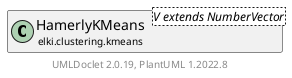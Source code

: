 @startuml
    remove .*\.(Instance|Par|Parameterizer|Factory)$
    set namespaceSeparator none
    hide empty fields
    hide empty methods

    class "<size:14>HamerlyKMeans.Instance\n<size:10>elki.clustering.kmeans" as elki.clustering.kmeans.HamerlyKMeans.Instance [[HamerlyKMeans.Instance.html]] {
        ~sums: double[]
        ~newmeans: double[]
        ~upper: WritableDoubleDataStore
        ~lower: WritableDoubleDataStore
        ~sep: double[]
        +Instance(Relation<? extends NumberVector>, NumberVectorDistance<?>, double[])
        #iterate(int): int
        #initialAssignToNearestCluster(): int
        #assignToNearestCluster(): int
        #recomputeSeperation(double[]): void
        #updateBounds(double[]): void
        #getLogger(): Logging
    }

    abstract class "<size:14>AbstractKMeans.Instance\n<size:10>elki.clustering.kmeans" as elki.clustering.kmeans.AbstractKMeans.Instance [[AbstractKMeans.Instance.html]] {
        {abstract} #iterate(int): int
        {abstract} #getLogger(): Logging
    }
    class "<size:14>HamerlyKMeans\n<size:10>elki.clustering.kmeans" as elki.clustering.kmeans.HamerlyKMeans<V extends NumberVector> [[HamerlyKMeans.html]]

    elki.clustering.kmeans.AbstractKMeans.Instance <|-- elki.clustering.kmeans.HamerlyKMeans.Instance
    elki.clustering.kmeans.HamerlyKMeans +-- elki.clustering.kmeans.HamerlyKMeans.Instance

    center footer UMLDoclet 2.0.19, PlantUML 1.2022.8
@enduml
